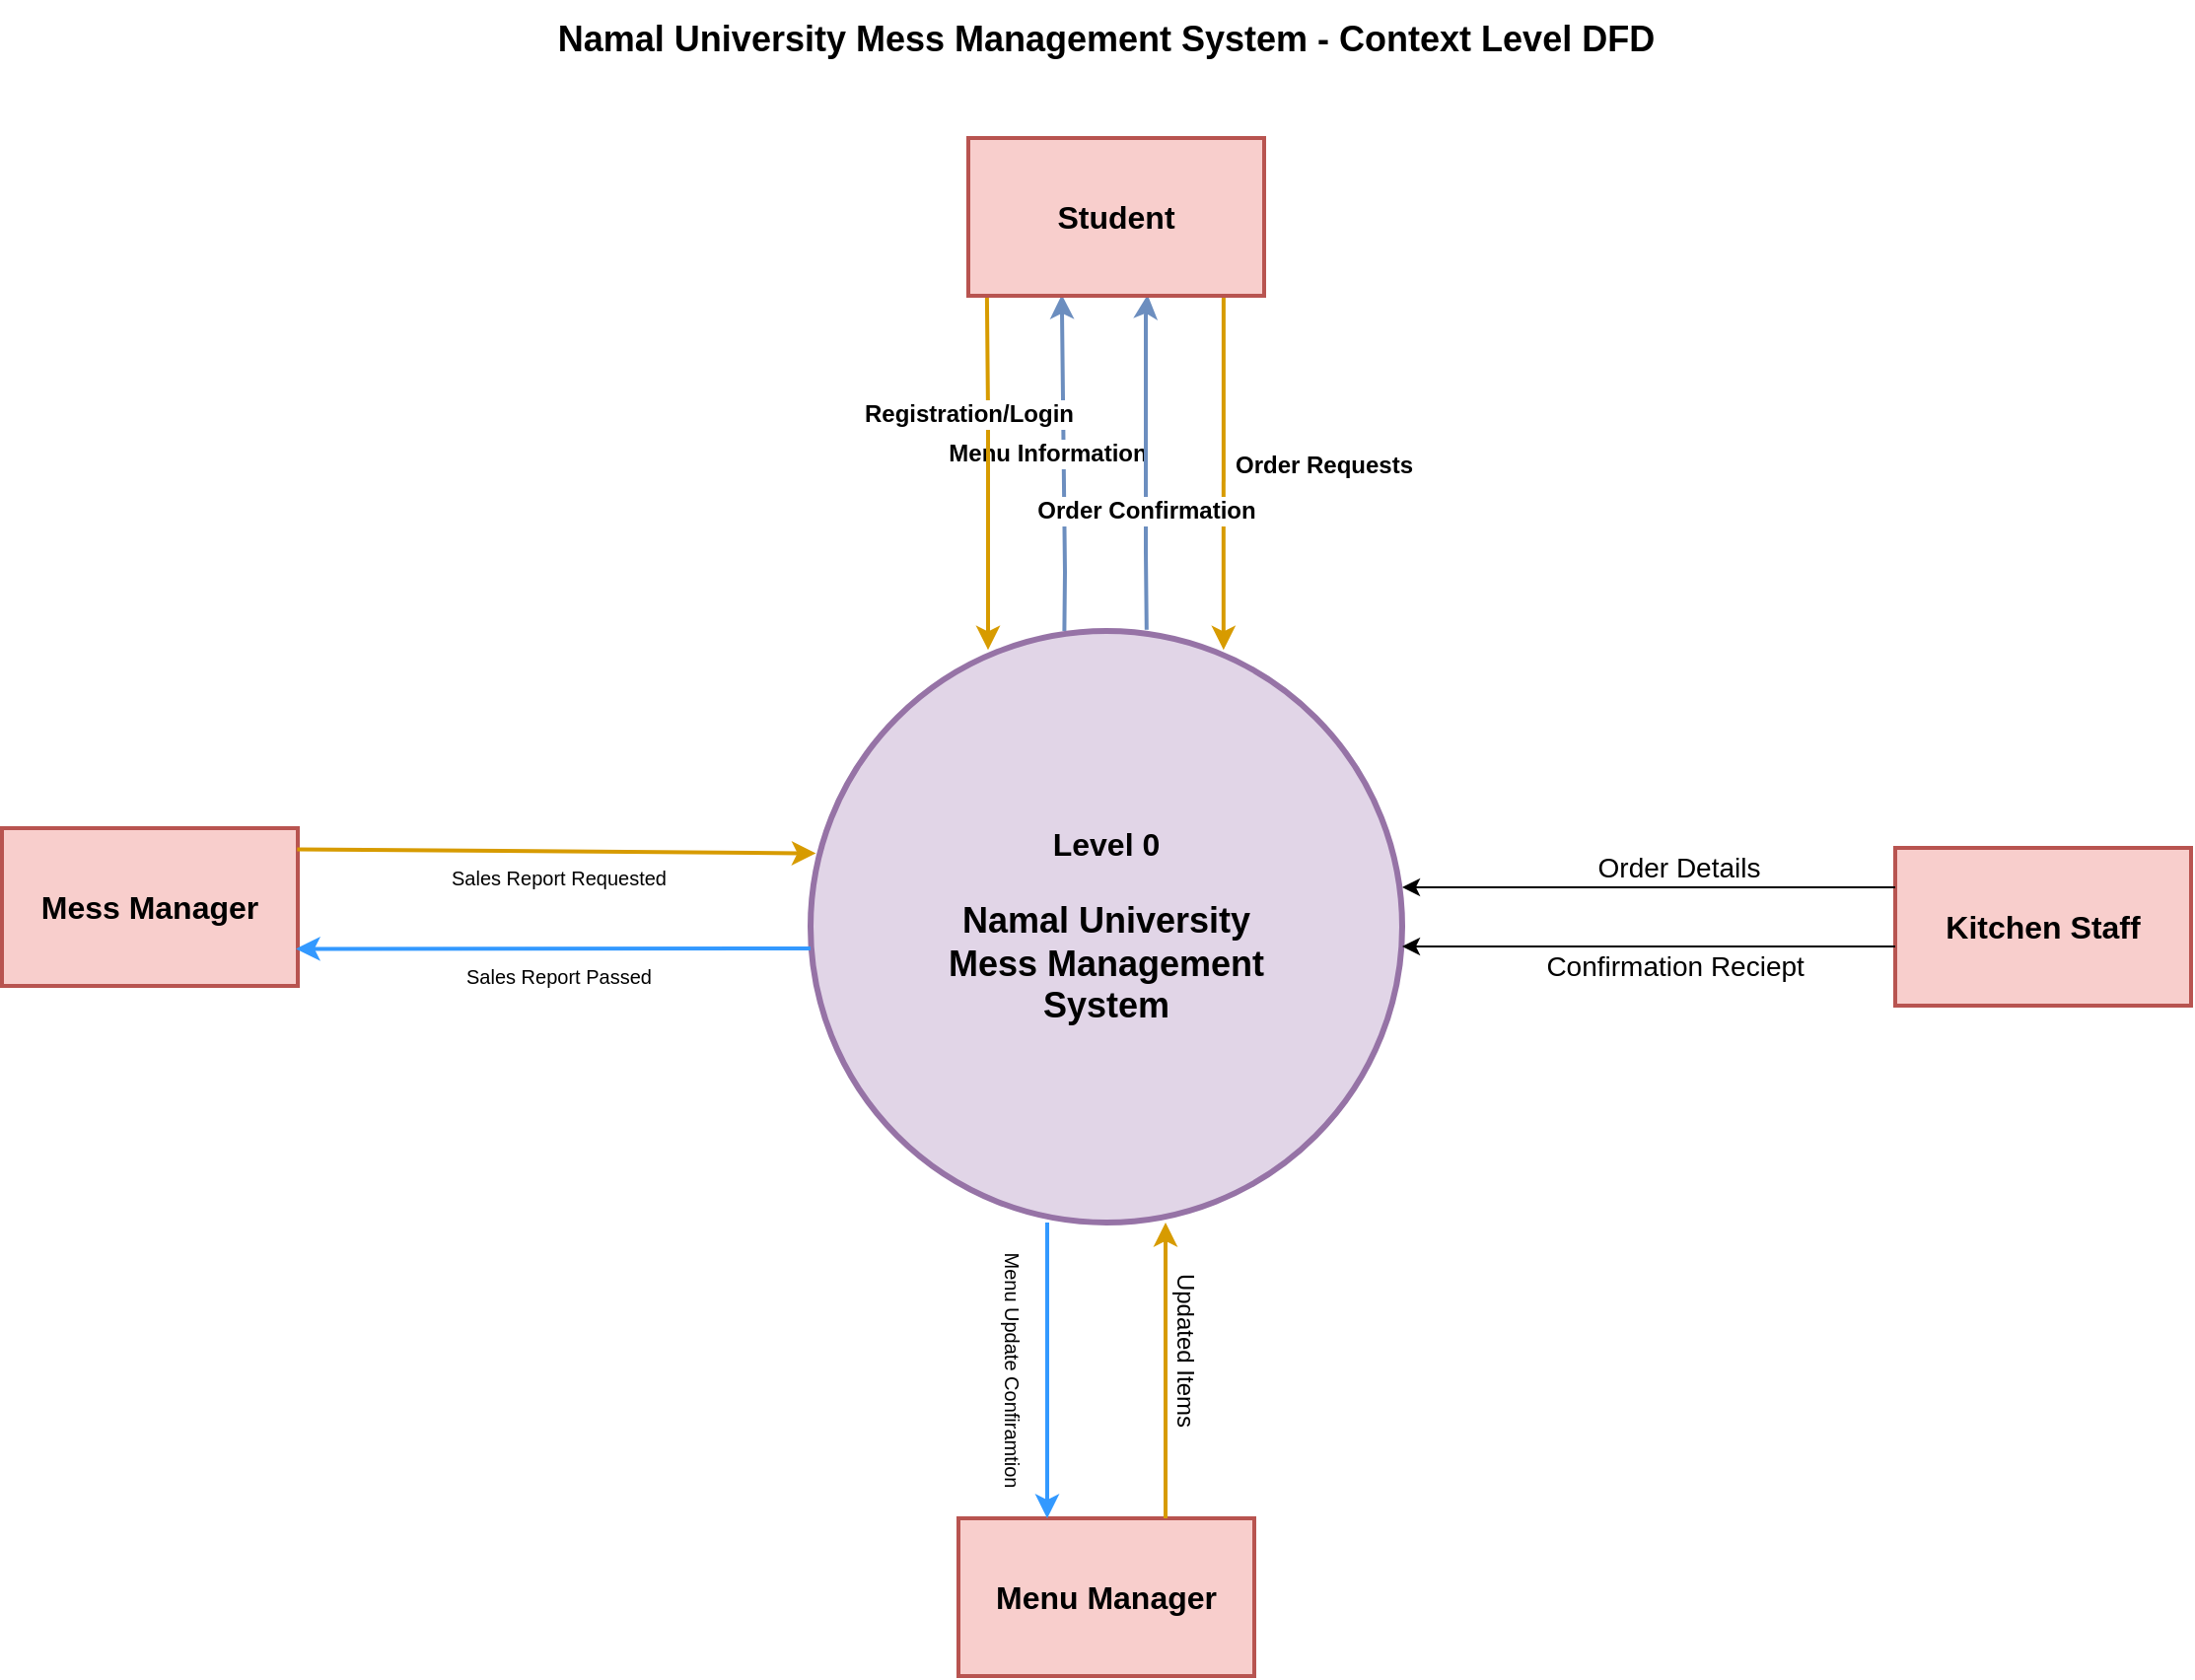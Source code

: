 <mxfile version="27.0.9">
  <diagram id="C5RBs43oDa-KdzZeNtuy" name="Context Level DFD">
    <mxGraphModel dx="1389" dy="880" grid="1" gridSize="10" guides="1" tooltips="1" connect="1" arrows="1" fold="1" page="1" pageScale="1" pageWidth="1400" pageHeight="900" math="0" shadow="0">
      <root>
        <mxCell id="WIyWlLk6GJQsqaUBKTNV-0" />
        <mxCell id="WIyWlLk6GJQsqaUBKTNV-1" parent="WIyWlLk6GJQsqaUBKTNV-0" />
        <mxCell id="system_to_student1" value="&lt;font style=&quot;font-size: 12px;&quot;&gt;&lt;b&gt;Menu Information&lt;/b&gt;&lt;/font&gt;" style="endArrow=classic;html=1;rounded=0;exitX=0.429;exitY=0;exitDx=0;exitDy=0;entryX=0.316;entryY=0.994;entryDx=0;entryDy=0;strokeWidth=2;strokeColor=#6c8ebf;entryPerimeter=0;exitPerimeter=0;" parent="WIyWlLk6GJQsqaUBKTNV-1" source="central_system" target="student" edge="1">
          <mxGeometry x="0.057" y="8" width="50" height="50" relative="1" as="geometry">
            <mxPoint x="400" y="400" as="sourcePoint" />
            <mxPoint x="450" y="350" as="targetPoint" />
            <Array as="points">
              <mxPoint x="679" y="320" />
            </Array>
            <mxPoint as="offset" />
          </mxGeometry>
        </mxCell>
        <mxCell id="student_to_system2" value="&lt;font style=&quot;font-size: 12px;&quot;&gt;&lt;b&gt;Order Requests&lt;/b&gt;&lt;/font&gt;" style="endArrow=classic;html=1;rounded=0;entryX=0.698;entryY=0.032;entryDx=0;entryDy=0;strokeWidth=2;strokeColor=#d79b00;entryPerimeter=0;exitX=0.863;exitY=1;exitDx=0;exitDy=0;exitPerimeter=0;" parent="WIyWlLk6GJQsqaUBKTNV-1" source="student" target="central_system" edge="1">
          <mxGeometry x="-0.047" y="51" width="50" height="50" relative="1" as="geometry">
            <mxPoint x="759" y="182" as="sourcePoint" />
            <mxPoint x="558.75" y="440" as="targetPoint" />
            <Array as="points" />
            <mxPoint as="offset" />
          </mxGeometry>
        </mxCell>
        <mxCell id="system_to_student2" value="&lt;font style=&quot;font-size: 12px;&quot;&gt;&lt;b&gt;Order Confirmation&lt;/b&gt;&lt;/font&gt;" style="endArrow=classic;html=1;rounded=0;exitX=0.568;exitY=-0.002;exitDx=0;exitDy=0;entryX=0.606;entryY=0.994;entryDx=0;entryDy=0;strokeWidth=2;strokeColor=#6c8ebf;entryPerimeter=0;exitPerimeter=0;" parent="WIyWlLk6GJQsqaUBKTNV-1" source="central_system" target="student" edge="1">
          <mxGeometry x="-0.287" width="50" height="50" relative="1" as="geometry">
            <mxPoint x="560" y="420" as="sourcePoint" />
            <mxPoint x="310" y="230" as="targetPoint" />
            <Array as="points">
              <mxPoint x="720" y="310" />
              <mxPoint x="720" y="190" />
            </Array>
            <mxPoint as="offset" />
          </mxGeometry>
        </mxCell>
        <mxCell id="title" value="&lt;font style=&quot;font-size: 18px;&quot;&gt;&lt;b&gt;Namal University Mess Management System - Context Level DFD&lt;/b&gt;&lt;/font&gt;" style="text;html=1;strokeColor=none;fillColor=none;align=center;verticalAlign=middle;whiteSpace=wrap;rounded=0;" parent="WIyWlLk6GJQsqaUBKTNV-1" vertex="1">
          <mxGeometry x="350" y="30" width="700" height="40" as="geometry" />
        </mxCell>
        <mxCell id="central_system" value="&lt;font style=&quot;font-size: 16px; color: rgb(0, 0, 0);&quot;&gt;&lt;b&gt;Level 0&lt;/b&gt;&lt;br&gt;&lt;br&gt;&lt;font style=&quot;font-size: 18px;&quot;&gt;&lt;b&gt;Namal University&lt;br&gt;Mess Management&lt;br&gt;System&lt;/b&gt;&lt;/font&gt;&lt;/font&gt;" style="ellipse;whiteSpace=wrap;html=1;aspect=fixed;fillColor=#e1d5e7;strokeColor=#9673a6;strokeWidth=3;" parent="WIyWlLk6GJQsqaUBKTNV-1" vertex="1">
          <mxGeometry x="550" y="350" width="300" height="300" as="geometry" />
        </mxCell>
        <mxCell id="student" value="&lt;font style=&quot;font-size: 16px; color: rgb(0, 0, 0);&quot;&gt;&lt;b&gt;Student&lt;/b&gt;&lt;/font&gt;" style="rounded=0;whiteSpace=wrap;html=1;fillColor=#f8cecc;strokeColor=#b85450;strokeWidth=2;" parent="WIyWlLk6GJQsqaUBKTNV-1" vertex="1">
          <mxGeometry x="630" y="100" width="150" height="80" as="geometry" />
        </mxCell>
        <mxCell id="mess_manager" value="&lt;font style=&quot;font-size: 16px; color: rgb(0, 0, 0);&quot;&gt;&lt;b&gt;Mess Manager&lt;/b&gt;&lt;/font&gt;" style="rounded=0;whiteSpace=wrap;html=1;fillColor=#f8cecc;strokeColor=#b85450;strokeWidth=2;" parent="WIyWlLk6GJQsqaUBKTNV-1" vertex="1">
          <mxGeometry x="140" y="450" width="150" height="80" as="geometry" />
        </mxCell>
        <mxCell id="menu_manager" value="&lt;font style=&quot;font-size: 16px; color: rgb(0, 0, 0);&quot;&gt;&lt;b&gt;Menu Manager&lt;/b&gt;&lt;/font&gt;" style="rounded=0;whiteSpace=wrap;html=1;fillColor=#f8cecc;strokeColor=#b85450;strokeWidth=2;" parent="WIyWlLk6GJQsqaUBKTNV-1" vertex="1">
          <mxGeometry x="625" y="800" width="150" height="80" as="geometry" />
        </mxCell>
        <mxCell id="kitchen_staff" value="&lt;font style=&quot;font-size: 16px; color: rgb(0, 0, 0);&quot;&gt;&lt;b&gt;Kitchen Staff&lt;/b&gt;&lt;/font&gt;" style="rounded=0;whiteSpace=wrap;html=1;fillColor=#f8cecc;strokeColor=#b85450;strokeWidth=2;" parent="WIyWlLk6GJQsqaUBKTNV-1" vertex="1">
          <mxGeometry x="1100" y="460" width="150" height="80" as="geometry" />
        </mxCell>
        <mxCell id="student_to_system1" value="&lt;font style=&quot;font-size: 12px;&quot;&gt;&lt;b&gt;Registration/Login&lt;/b&gt;&lt;/font&gt;" style="endArrow=classic;html=1;rounded=0;exitX=0.063;exitY=1.013;exitDx=0;exitDy=0;entryX=0.3;entryY=0.032;entryDx=0;entryDy=0;strokeWidth=2;strokeColor=#d79b00;exitPerimeter=0;entryPerimeter=0;" parent="WIyWlLk6GJQsqaUBKTNV-1" source="student" target="central_system" edge="1">
          <mxGeometry x="-0.341" y="-10" width="50" height="50" relative="1" as="geometry">
            <mxPoint x="400" y="400" as="sourcePoint" />
            <mxPoint x="450" y="350" as="targetPoint" />
            <Array as="points">
              <mxPoint x="640" y="240" />
              <mxPoint x="640" y="330" />
            </Array>
            <mxPoint as="offset" />
          </mxGeometry>
        </mxCell>
        <mxCell id="manager_to_system" value="" style="endArrow=classic;html=1;rounded=0;entryX=0.009;entryY=0.376;entryDx=0;entryDy=0;strokeWidth=2;strokeColor=#d79b00;entryPerimeter=0;exitX=0.998;exitY=0.134;exitDx=0;exitDy=0;exitPerimeter=0;" parent="WIyWlLk6GJQsqaUBKTNV-1" source="mess_manager" target="central_system" edge="1">
          <mxGeometry x="-0.02" y="20" width="50" height="50" relative="1" as="geometry">
            <mxPoint x="300" y="520" as="sourcePoint" />
            <mxPoint x="450" y="550" as="targetPoint" />
            <mxPoint as="offset" />
          </mxGeometry>
        </mxCell>
        <mxCell id="lLAGMcBpSLccxEynAh9Y-0" value="" style="endArrow=classic;html=1;rounded=0;entryX=0;entryY=0.25;entryDx=0;entryDy=0;exitX=0;exitY=0.25;exitDx=0;exitDy=0;" edge="1" parent="WIyWlLk6GJQsqaUBKTNV-1" source="kitchen_staff">
          <mxGeometry width="50" height="50" relative="1" as="geometry">
            <mxPoint x="940" y="430" as="sourcePoint" />
            <mxPoint x="850" y="480" as="targetPoint" />
          </mxGeometry>
        </mxCell>
        <mxCell id="lLAGMcBpSLccxEynAh9Y-1" value="&lt;font style=&quot;font-size: 14px;&quot;&gt;Order Details&lt;/font&gt;" style="edgeLabel;html=1;align=center;verticalAlign=middle;resizable=0;points=[];" vertex="1" connectable="0" parent="lLAGMcBpSLccxEynAh9Y-0">
          <mxGeometry x="-0.329" y="5" relative="1" as="geometry">
            <mxPoint x="-26" y="-15" as="offset" />
          </mxGeometry>
        </mxCell>
        <mxCell id="lLAGMcBpSLccxEynAh9Y-2" value="" style="endArrow=classic;html=1;rounded=0;entryX=0;entryY=0.25;entryDx=0;entryDy=0;exitX=0;exitY=0.25;exitDx=0;exitDy=0;" edge="1" parent="WIyWlLk6GJQsqaUBKTNV-1">
          <mxGeometry width="50" height="50" relative="1" as="geometry">
            <mxPoint x="1100" y="510" as="sourcePoint" />
            <mxPoint x="850" y="510" as="targetPoint" />
          </mxGeometry>
        </mxCell>
        <mxCell id="lLAGMcBpSLccxEynAh9Y-3" value="&lt;font style=&quot;font-size: 14px;&quot;&gt;Confirmation Reciept&amp;nbsp;&lt;/font&gt;" style="edgeLabel;html=1;align=center;verticalAlign=middle;resizable=0;points=[];" vertex="1" connectable="0" parent="lLAGMcBpSLccxEynAh9Y-2">
          <mxGeometry x="-0.329" y="5" relative="1" as="geometry">
            <mxPoint x="-26" y="5" as="offset" />
          </mxGeometry>
        </mxCell>
        <mxCell id="lLAGMcBpSLccxEynAh9Y-4" value="" style="endArrow=classic;html=1;rounded=0;exitX=0.5;exitY=0;exitDx=0;exitDy=0;entryX=0.5;entryY=1;entryDx=0;entryDy=0;strokeWidth=2;strokeColor=#3399FF;" edge="1" parent="WIyWlLk6GJQsqaUBKTNV-1">
          <mxGeometry x="-0.1" y="-20" width="50" height="50" relative="1" as="geometry">
            <mxPoint x="670" y="650" as="sourcePoint" />
            <mxPoint x="670" y="800" as="targetPoint" />
            <mxPoint as="offset" />
          </mxGeometry>
        </mxCell>
        <mxCell id="lLAGMcBpSLccxEynAh9Y-5" value="Updated Items" style="text;html=1;align=center;verticalAlign=middle;whiteSpace=wrap;rounded=0;rotation=90;" vertex="1" parent="WIyWlLk6GJQsqaUBKTNV-1">
          <mxGeometry x="690" y="700" width="100" height="30" as="geometry" />
        </mxCell>
        <mxCell id="lLAGMcBpSLccxEynAh9Y-6" value="" style="endArrow=classic;html=1;rounded=0;exitX=0.5;exitY=0;exitDx=0;exitDy=0;entryX=0.5;entryY=1;entryDx=0;entryDy=0;strokeWidth=2;strokeColor=#d79b00;" edge="1" parent="WIyWlLk6GJQsqaUBKTNV-1">
          <mxGeometry x="-0.1" y="-20" width="50" height="50" relative="1" as="geometry">
            <mxPoint x="730" y="800" as="sourcePoint" />
            <mxPoint x="730" y="650" as="targetPoint" />
            <mxPoint as="offset" />
          </mxGeometry>
        </mxCell>
        <mxCell id="lLAGMcBpSLccxEynAh9Y-7" value="&lt;font style=&quot;font-size: 10px;&quot;&gt;Menu Update Confiramtion&lt;/font&gt;" style="text;html=1;align=center;verticalAlign=middle;whiteSpace=wrap;rounded=0;rotation=90;" vertex="1" parent="WIyWlLk6GJQsqaUBKTNV-1">
          <mxGeometry x="570" y="710" width="165" height="30" as="geometry" />
        </mxCell>
        <mxCell id="lLAGMcBpSLccxEynAh9Y-9" value="&lt;span style=&quot;font-size: 10px;&quot;&gt;Sales Report Requested&lt;/span&gt;" style="text;html=1;align=center;verticalAlign=middle;whiteSpace=wrap;rounded=0;rotation=0;" vertex="1" parent="WIyWlLk6GJQsqaUBKTNV-1">
          <mxGeometry x="340" y="460" width="165" height="30" as="geometry" />
        </mxCell>
        <mxCell id="lLAGMcBpSLccxEynAh9Y-11" value="" style="endArrow=classic;html=1;rounded=0;entryX=0.003;entryY=0.567;entryDx=0;entryDy=0;strokeWidth=2;strokeColor=#3399FF;entryPerimeter=0;fillColor=#0050ef;" edge="1" parent="WIyWlLk6GJQsqaUBKTNV-1">
          <mxGeometry x="-0.02" y="20" width="50" height="50" relative="1" as="geometry">
            <mxPoint x="550" y="511" as="sourcePoint" />
            <mxPoint x="289.05" y="511.2" as="targetPoint" />
            <mxPoint as="offset" />
          </mxGeometry>
        </mxCell>
        <mxCell id="lLAGMcBpSLccxEynAh9Y-12" value="&lt;span style=&quot;font-size: 10px;&quot;&gt;Sales Report Passed&lt;/span&gt;" style="text;html=1;align=center;verticalAlign=middle;whiteSpace=wrap;rounded=0;rotation=0;" vertex="1" parent="WIyWlLk6GJQsqaUBKTNV-1">
          <mxGeometry x="340" y="510" width="165" height="30" as="geometry" />
        </mxCell>
      </root>
    </mxGraphModel>
  </diagram>
</mxfile>

